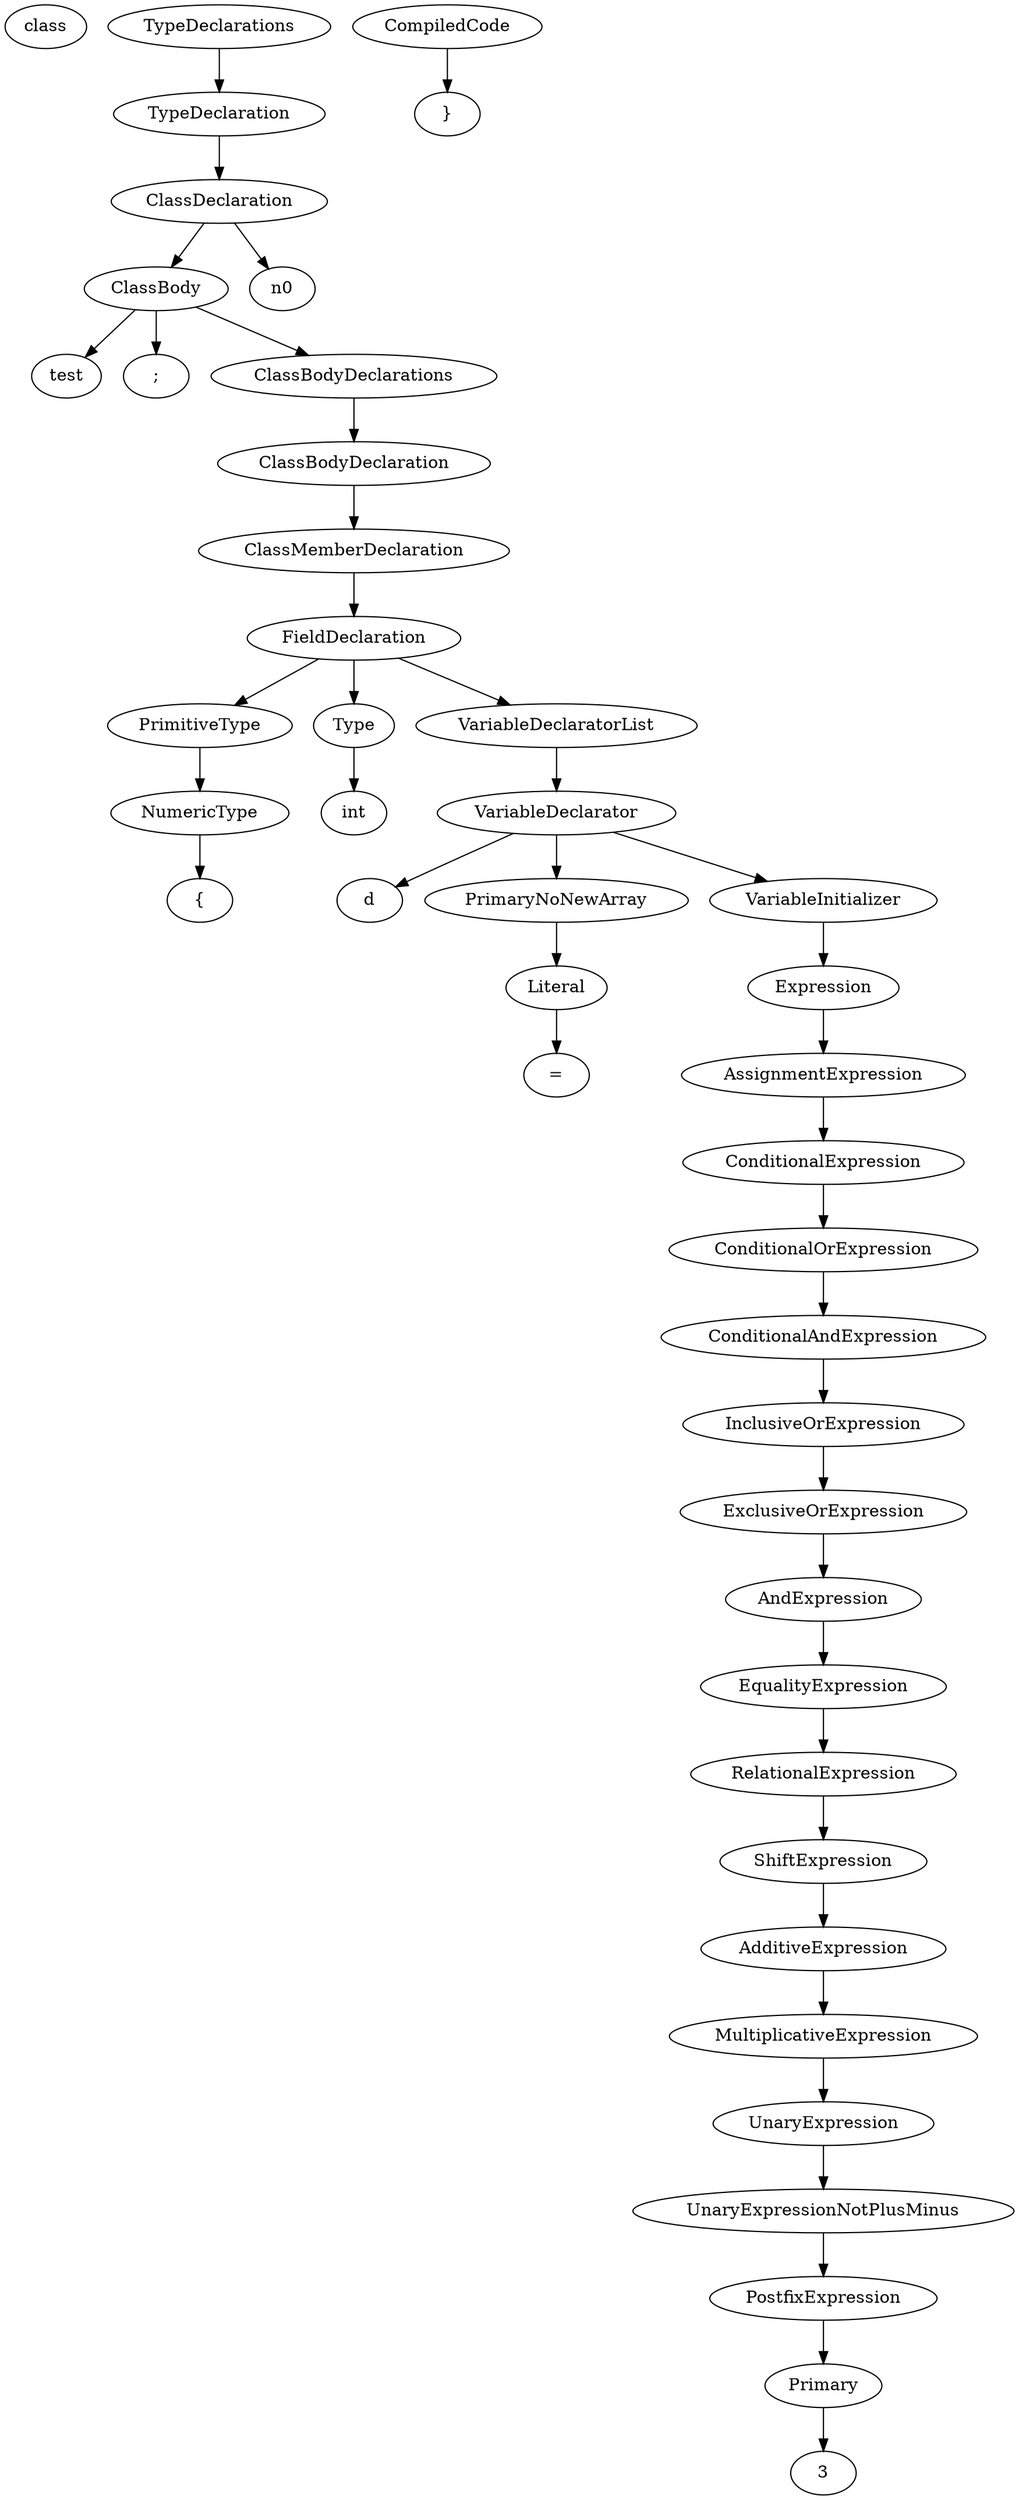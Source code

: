 digraph G{
t0[label="class"]
t1[label="test"]
t2[label="{"]
t3[label="int"]
n1[label="NumericType"]
n1->{t2}
n2[label="PrimitiveType"]
n2->{n1}
t4[label="d"]
n3[label="Type"]
n3->{t3}
t5[label="="]
t6[label="3"]
n4[label="Literal"]
n4->{t5}
n5[label="PrimaryNoNewArray"]
n5->{n4}
t7[label=";"]
n6[label="Primary"]
n6->{t6}
n7[label="PostfixExpression"]
n7->{n6}
n8[label="UnaryExpressionNotPlusMinus"]
n8->{n7}
n9[label="UnaryExpression"]
n9->{n8}
n10[label="MultiplicativeExpression"]
n10->{n9}
n11[label="AdditiveExpression"]
n11->{n10}
n12[label="ShiftExpression"]
n12->{n11}
n13[label="RelationalExpression"]
n13->{n12}
n14[label="EqualityExpression"]
n14->{n13}
n15[label="AndExpression"]
n15->{n14}
n16[label="ExclusiveOrExpression"]
n16->{n15}
n17[label="InclusiveOrExpression"]
n17->{n16}
n18[label="ConditionalAndExpression"]
n18->{n17}
n19[label="ConditionalOrExpression"]
n19->{n18}
n20[label="ConditionalExpression"]
n20->{n19}
n21[label="AssignmentExpression"]
n21->{n20}
n22[label="Expression"]
n22->{n21}
n23[label="VariableInitializer"]
n23->{n22}
n24[label="VariableDeclarator"]
n24->{t4,n5,n23}
n25[label="VariableDeclaratorList"]
n25->{n24}
n26[label="FieldDeclaration"]
n26->{n2,n3,n25}
n27[label="ClassMemberDeclaration"]
n27->{n26}
n28[label="ClassBodyDeclaration"]
n28->{n27}
n29[label="ClassBodyDeclarations"]
n29->{n28}
t8[label="}"]
n30[label="ClassBody"]
n30->{t1,n29,t7}
n31[label="ClassDeclaration"]
n31->{n0,n0,n30}
n32[label="TypeDeclaration"]
n32->{n31}
n33[label="TypeDeclarations"]
n33->{n32}
n34[label="CompiledCode"]
n34->{t8}
}

